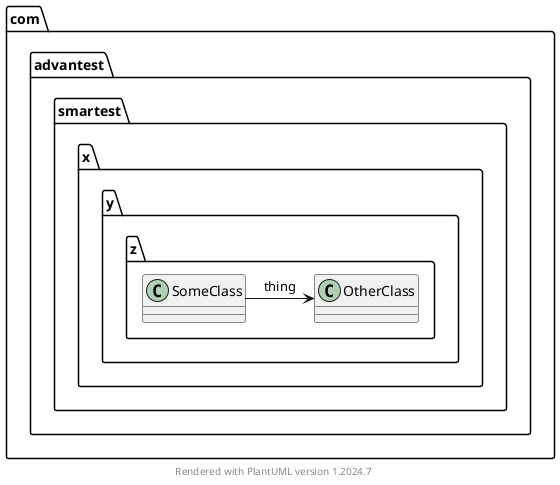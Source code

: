 @startuml
    package com.advantest.smartest.x.y.z {
        SomeClass -> OtherClass : thing
    }

footer Rendered with PlantUML version %version()
@enduml